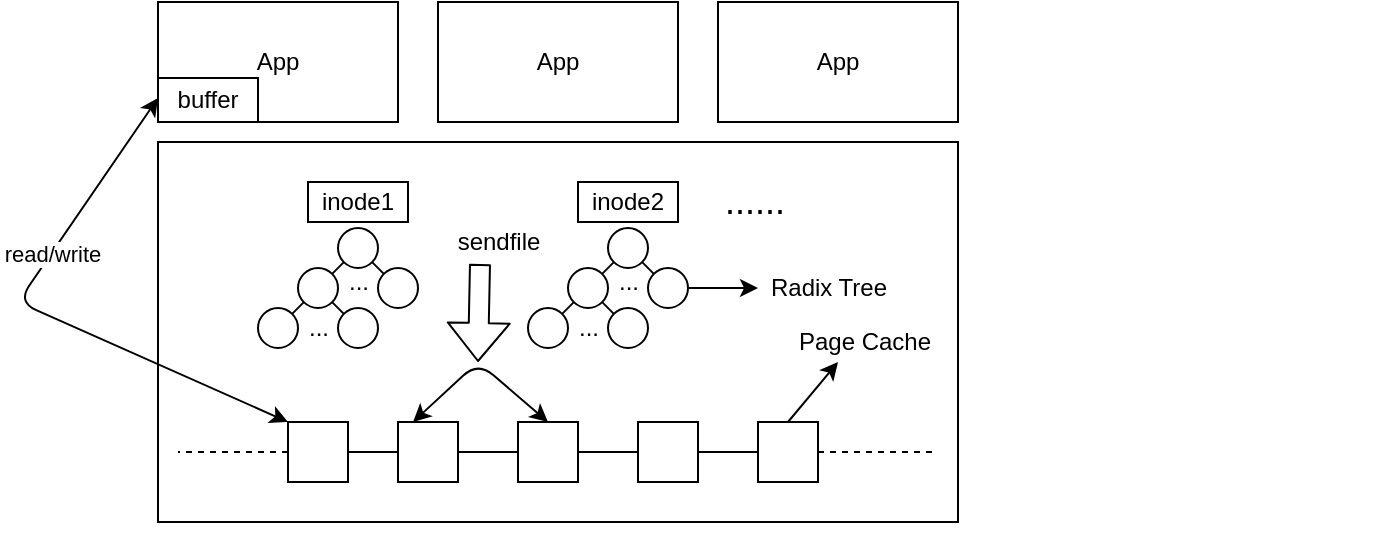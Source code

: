 <mxfile version="13.0.3" type="device"><diagram id="qC8fk-EAOBqab3KJTjfg" name="第 1 页"><mxGraphModel dx="946" dy="680" grid="1" gridSize="10" guides="1" tooltips="1" connect="1" arrows="1" fold="1" page="1" pageScale="1" pageWidth="850" pageHeight="800" math="0" shadow="0"><root><mxCell id="0"/><mxCell id="1" parent="0"/><mxCell id="7bLw91uI9aJUn2XDKr1s-1" value="App" style="rounded=0;whiteSpace=wrap;html=1;" vertex="1" parent="1"><mxGeometry x="200" y="100" width="120" height="60" as="geometry"/></mxCell><mxCell id="7bLw91uI9aJUn2XDKr1s-2" value="App" style="rounded=0;whiteSpace=wrap;html=1;" vertex="1" parent="1"><mxGeometry x="340" y="100" width="120" height="60" as="geometry"/></mxCell><mxCell id="7bLw91uI9aJUn2XDKr1s-3" value="&lt;span style=&quot;font-family: monospace ; font-size: 0px&quot;&gt;%3CmxGraphModel%3E%3Croot%3E%3CmxCell%20id%3D%220%22%2F%3E%3CmxCell%20id%3D%221%22%20parent%3D%220%22%2F%3E%3CmxCell%20id%3D%222%22%20value%3D%22App%22%20style%3D%22rounded%3D0%3BwhiteSpace%3Dwrap%3Bhtml%3D1%3B%22%20vertex%3D%221%22%20parent%3D%221%22%3E%3CmxGeometry%20x%3D%22200%22%20y%3D%22100%22%20width%3D%22120%22%20height%3D%2260%22%20as%3D%22geometry%22%2F%3E%3C%2FmxCell%3E%3C%2Froot%3E%3C%2FmxGraphModel%3E&lt;/span&gt;" style="text;html=1;align=center;verticalAlign=middle;resizable=0;points=[];autosize=1;" vertex="1" parent="1"><mxGeometry x="530" y="128" width="20" height="20" as="geometry"/></mxCell><mxCell id="7bLw91uI9aJUn2XDKr1s-4" value="&lt;span style=&quot;font-family: monospace ; font-size: 0px&quot;&gt;%3CmxGraphModel%3E%3Croot%3E%3CmxCell%20id%3D%220%22%2F%3E%3CmxCell%20id%3D%221%22%20parent%3D%220%22%2F%3E%3CmxCell%20id%3D%222%22%20value%3D%22App%22%20style%3D%22rounded%3D0%3BwhiteSpace%3Dwrap%3Bhtml%3D1%3B%22%20vertex%3D%221%22%20parent%3D%221%22%3E%3CmxGeometry%20x%3D%22200%22%20y%3D%22100%22%20width%3D%22120%22%20height%3D%2260%22%20as%3D%22geometry%22%2F%3E%3C%2FmxCell%3E%3C%2Froot%3E%3C%2FmxGraphModel%3E&lt;/span&gt;" style="text;html=1;align=center;verticalAlign=middle;resizable=0;points=[];autosize=1;" vertex="1" parent="1"><mxGeometry x="463" y="213" width="20" height="20" as="geometry"/></mxCell><mxCell id="7bLw91uI9aJUn2XDKr1s-5" value="App" style="rounded=0;whiteSpace=wrap;html=1;" vertex="1" parent="1"><mxGeometry x="480" y="100" width="120" height="60" as="geometry"/></mxCell><mxCell id="7bLw91uI9aJUn2XDKr1s-22" value="" style="group" vertex="1" connectable="0" parent="1"><mxGeometry x="240" y="190" width="570" height="177" as="geometry"/></mxCell><mxCell id="7bLw91uI9aJUn2XDKr1s-6" value="" style="ellipse;whiteSpace=wrap;html=1;aspect=fixed;" vertex="1" parent="7bLw91uI9aJUn2XDKr1s-22"><mxGeometry x="40" y="23" width="20" height="20" as="geometry"/></mxCell><mxCell id="7bLw91uI9aJUn2XDKr1s-8" value="" style="ellipse;whiteSpace=wrap;html=1;aspect=fixed;" vertex="1" parent="7bLw91uI9aJUn2XDKr1s-22"><mxGeometry x="20" y="43" width="20" height="20" as="geometry"/></mxCell><mxCell id="7bLw91uI9aJUn2XDKr1s-14" style="rounded=0;orthogonalLoop=1;jettySize=auto;html=1;exitX=0;exitY=1;exitDx=0;exitDy=0;entryX=1;entryY=0;entryDx=0;entryDy=0;endArrow=none;endFill=0;" edge="1" parent="7bLw91uI9aJUn2XDKr1s-22" source="7bLw91uI9aJUn2XDKr1s-6" target="7bLw91uI9aJUn2XDKr1s-8"><mxGeometry relative="1" as="geometry"/></mxCell><mxCell id="7bLw91uI9aJUn2XDKr1s-9" value="" style="ellipse;whiteSpace=wrap;html=1;aspect=fixed;" vertex="1" parent="7bLw91uI9aJUn2XDKr1s-22"><mxGeometry x="60" y="43" width="20" height="20" as="geometry"/></mxCell><mxCell id="7bLw91uI9aJUn2XDKr1s-15" style="edgeStyle=none;rounded=0;orthogonalLoop=1;jettySize=auto;html=1;exitX=1;exitY=1;exitDx=0;exitDy=0;entryX=0;entryY=0;entryDx=0;entryDy=0;endArrow=none;endFill=0;" edge="1" parent="7bLw91uI9aJUn2XDKr1s-22" source="7bLw91uI9aJUn2XDKr1s-6" target="7bLw91uI9aJUn2XDKr1s-9"><mxGeometry relative="1" as="geometry"/></mxCell><mxCell id="7bLw91uI9aJUn2XDKr1s-10" value="" style="ellipse;whiteSpace=wrap;html=1;aspect=fixed;" vertex="1" parent="7bLw91uI9aJUn2XDKr1s-22"><mxGeometry y="63" width="20" height="20" as="geometry"/></mxCell><mxCell id="7bLw91uI9aJUn2XDKr1s-16" style="edgeStyle=none;rounded=0;orthogonalLoop=1;jettySize=auto;html=1;exitX=0;exitY=1;exitDx=0;exitDy=0;entryX=1;entryY=0;entryDx=0;entryDy=0;endArrow=none;endFill=0;" edge="1" parent="7bLw91uI9aJUn2XDKr1s-22" source="7bLw91uI9aJUn2XDKr1s-8" target="7bLw91uI9aJUn2XDKr1s-10"><mxGeometry relative="1" as="geometry"/></mxCell><mxCell id="7bLw91uI9aJUn2XDKr1s-11" value="" style="ellipse;whiteSpace=wrap;html=1;aspect=fixed;" vertex="1" parent="7bLw91uI9aJUn2XDKr1s-22"><mxGeometry x="40" y="63" width="20" height="20" as="geometry"/></mxCell><mxCell id="7bLw91uI9aJUn2XDKr1s-17" style="edgeStyle=none;rounded=0;orthogonalLoop=1;jettySize=auto;html=1;exitX=1;exitY=1;exitDx=0;exitDy=0;entryX=0;entryY=0;entryDx=0;entryDy=0;endArrow=none;endFill=0;" edge="1" parent="7bLw91uI9aJUn2XDKr1s-22" source="7bLw91uI9aJUn2XDKr1s-8" target="7bLw91uI9aJUn2XDKr1s-11"><mxGeometry relative="1" as="geometry"/></mxCell><mxCell id="7bLw91uI9aJUn2XDKr1s-18" value="..." style="text;html=1;align=center;verticalAlign=middle;resizable=0;points=[];autosize=1;" vertex="1" parent="7bLw91uI9aJUn2XDKr1s-22"><mxGeometry x="15" y="63" width="30" height="20" as="geometry"/></mxCell><mxCell id="7bLw91uI9aJUn2XDKr1s-19" value="..." style="text;html=1;align=center;verticalAlign=middle;resizable=0;points=[];autosize=1;" vertex="1" parent="7bLw91uI9aJUn2XDKr1s-22"><mxGeometry x="35" y="40" width="30" height="20" as="geometry"/></mxCell><mxCell id="7bLw91uI9aJUn2XDKr1s-20" value="inode1" style="rounded=0;whiteSpace=wrap;html=1;" vertex="1" parent="7bLw91uI9aJUn2XDKr1s-22"><mxGeometry x="25" width="50" height="20" as="geometry"/></mxCell><mxCell id="7bLw91uI9aJUn2XDKr1s-66" value="" style="rounded=0;whiteSpace=wrap;html=1;" vertex="1" parent="7bLw91uI9aJUn2XDKr1s-22"><mxGeometry x="-40" y="-20" width="400" height="190" as="geometry"/></mxCell><mxCell id="7bLw91uI9aJUn2XDKr1s-71" value="" style="group" vertex="1" connectable="0" parent="7bLw91uI9aJUn2XDKr1s-22"><mxGeometry x="10" width="80" height="83" as="geometry"/></mxCell><mxCell id="7bLw91uI9aJUn2XDKr1s-72" value="" style="ellipse;whiteSpace=wrap;html=1;aspect=fixed;" vertex="1" parent="7bLw91uI9aJUn2XDKr1s-71"><mxGeometry x="40" y="23" width="20" height="20" as="geometry"/></mxCell><mxCell id="7bLw91uI9aJUn2XDKr1s-73" value="" style="ellipse;whiteSpace=wrap;html=1;aspect=fixed;" vertex="1" parent="7bLw91uI9aJUn2XDKr1s-71"><mxGeometry x="20" y="43" width="20" height="20" as="geometry"/></mxCell><mxCell id="7bLw91uI9aJUn2XDKr1s-74" style="rounded=0;orthogonalLoop=1;jettySize=auto;html=1;exitX=0;exitY=1;exitDx=0;exitDy=0;entryX=1;entryY=0;entryDx=0;entryDy=0;endArrow=none;endFill=0;" edge="1" parent="7bLw91uI9aJUn2XDKr1s-71" source="7bLw91uI9aJUn2XDKr1s-72" target="7bLw91uI9aJUn2XDKr1s-73"><mxGeometry relative="1" as="geometry"/></mxCell><mxCell id="7bLw91uI9aJUn2XDKr1s-75" value="" style="ellipse;whiteSpace=wrap;html=1;aspect=fixed;" vertex="1" parent="7bLw91uI9aJUn2XDKr1s-71"><mxGeometry x="60" y="43" width="20" height="20" as="geometry"/></mxCell><mxCell id="7bLw91uI9aJUn2XDKr1s-76" style="edgeStyle=none;rounded=0;orthogonalLoop=1;jettySize=auto;html=1;exitX=1;exitY=1;exitDx=0;exitDy=0;entryX=0;entryY=0;entryDx=0;entryDy=0;endArrow=none;endFill=0;" edge="1" parent="7bLw91uI9aJUn2XDKr1s-71" source="7bLw91uI9aJUn2XDKr1s-72" target="7bLw91uI9aJUn2XDKr1s-75"><mxGeometry relative="1" as="geometry"/></mxCell><mxCell id="7bLw91uI9aJUn2XDKr1s-77" value="" style="ellipse;whiteSpace=wrap;html=1;aspect=fixed;" vertex="1" parent="7bLw91uI9aJUn2XDKr1s-71"><mxGeometry y="63" width="20" height="20" as="geometry"/></mxCell><mxCell id="7bLw91uI9aJUn2XDKr1s-78" style="edgeStyle=none;rounded=0;orthogonalLoop=1;jettySize=auto;html=1;exitX=0;exitY=1;exitDx=0;exitDy=0;entryX=1;entryY=0;entryDx=0;entryDy=0;endArrow=none;endFill=0;" edge="1" parent="7bLw91uI9aJUn2XDKr1s-71" source="7bLw91uI9aJUn2XDKr1s-73" target="7bLw91uI9aJUn2XDKr1s-77"><mxGeometry relative="1" as="geometry"/></mxCell><mxCell id="7bLw91uI9aJUn2XDKr1s-79" value="" style="ellipse;whiteSpace=wrap;html=1;aspect=fixed;" vertex="1" parent="7bLw91uI9aJUn2XDKr1s-71"><mxGeometry x="40" y="63" width="20" height="20" as="geometry"/></mxCell><mxCell id="7bLw91uI9aJUn2XDKr1s-80" style="edgeStyle=none;rounded=0;orthogonalLoop=1;jettySize=auto;html=1;exitX=1;exitY=1;exitDx=0;exitDy=0;entryX=0;entryY=0;entryDx=0;entryDy=0;endArrow=none;endFill=0;" edge="1" parent="7bLw91uI9aJUn2XDKr1s-71" source="7bLw91uI9aJUn2XDKr1s-73" target="7bLw91uI9aJUn2XDKr1s-79"><mxGeometry relative="1" as="geometry"/></mxCell><mxCell id="7bLw91uI9aJUn2XDKr1s-81" value="..." style="text;html=1;align=center;verticalAlign=middle;resizable=0;points=[];autosize=1;" vertex="1" parent="7bLw91uI9aJUn2XDKr1s-71"><mxGeometry x="15" y="63" width="30" height="20" as="geometry"/></mxCell><mxCell id="7bLw91uI9aJUn2XDKr1s-82" value="..." style="text;html=1;align=center;verticalAlign=middle;resizable=0;points=[];autosize=1;" vertex="1" parent="7bLw91uI9aJUn2XDKr1s-71"><mxGeometry x="35" y="40" width="30" height="20" as="geometry"/></mxCell><mxCell id="7bLw91uI9aJUn2XDKr1s-83" value="inode1" style="rounded=0;whiteSpace=wrap;html=1;" vertex="1" parent="7bLw91uI9aJUn2XDKr1s-71"><mxGeometry x="25" width="50" height="20" as="geometry"/></mxCell><mxCell id="7bLw91uI9aJUn2XDKr1s-23" value="" style="group" vertex="1" connectable="0" parent="1"><mxGeometry x="385" y="190" width="80" height="83" as="geometry"/></mxCell><mxCell id="7bLw91uI9aJUn2XDKr1s-24" value="" style="ellipse;whiteSpace=wrap;html=1;aspect=fixed;" vertex="1" parent="7bLw91uI9aJUn2XDKr1s-23"><mxGeometry x="40" y="23" width="20" height="20" as="geometry"/></mxCell><mxCell id="7bLw91uI9aJUn2XDKr1s-25" value="" style="ellipse;whiteSpace=wrap;html=1;aspect=fixed;" vertex="1" parent="7bLw91uI9aJUn2XDKr1s-23"><mxGeometry x="20" y="43" width="20" height="20" as="geometry"/></mxCell><mxCell id="7bLw91uI9aJUn2XDKr1s-26" style="rounded=0;orthogonalLoop=1;jettySize=auto;html=1;exitX=0;exitY=1;exitDx=0;exitDy=0;entryX=1;entryY=0;entryDx=0;entryDy=0;endArrow=none;endFill=0;" edge="1" parent="7bLw91uI9aJUn2XDKr1s-23" source="7bLw91uI9aJUn2XDKr1s-24" target="7bLw91uI9aJUn2XDKr1s-25"><mxGeometry relative="1" as="geometry"/></mxCell><mxCell id="7bLw91uI9aJUn2XDKr1s-27" value="" style="ellipse;whiteSpace=wrap;html=1;aspect=fixed;" vertex="1" parent="7bLw91uI9aJUn2XDKr1s-23"><mxGeometry x="60" y="43" width="20" height="20" as="geometry"/></mxCell><mxCell id="7bLw91uI9aJUn2XDKr1s-28" style="edgeStyle=none;rounded=0;orthogonalLoop=1;jettySize=auto;html=1;exitX=1;exitY=1;exitDx=0;exitDy=0;entryX=0;entryY=0;entryDx=0;entryDy=0;endArrow=none;endFill=0;" edge="1" parent="7bLw91uI9aJUn2XDKr1s-23" source="7bLw91uI9aJUn2XDKr1s-24" target="7bLw91uI9aJUn2XDKr1s-27"><mxGeometry relative="1" as="geometry"/></mxCell><mxCell id="7bLw91uI9aJUn2XDKr1s-29" value="" style="ellipse;whiteSpace=wrap;html=1;aspect=fixed;" vertex="1" parent="7bLw91uI9aJUn2XDKr1s-23"><mxGeometry y="63" width="20" height="20" as="geometry"/></mxCell><mxCell id="7bLw91uI9aJUn2XDKr1s-30" style="edgeStyle=none;rounded=0;orthogonalLoop=1;jettySize=auto;html=1;exitX=0;exitY=1;exitDx=0;exitDy=0;entryX=1;entryY=0;entryDx=0;entryDy=0;endArrow=none;endFill=0;" edge="1" parent="7bLw91uI9aJUn2XDKr1s-23" source="7bLw91uI9aJUn2XDKr1s-25" target="7bLw91uI9aJUn2XDKr1s-29"><mxGeometry relative="1" as="geometry"/></mxCell><mxCell id="7bLw91uI9aJUn2XDKr1s-31" value="" style="ellipse;whiteSpace=wrap;html=1;aspect=fixed;" vertex="1" parent="7bLw91uI9aJUn2XDKr1s-23"><mxGeometry x="40" y="63" width="20" height="20" as="geometry"/></mxCell><mxCell id="7bLw91uI9aJUn2XDKr1s-32" style="edgeStyle=none;rounded=0;orthogonalLoop=1;jettySize=auto;html=1;exitX=1;exitY=1;exitDx=0;exitDy=0;entryX=0;entryY=0;entryDx=0;entryDy=0;endArrow=none;endFill=0;" edge="1" parent="7bLw91uI9aJUn2XDKr1s-23" source="7bLw91uI9aJUn2XDKr1s-25" target="7bLw91uI9aJUn2XDKr1s-31"><mxGeometry relative="1" as="geometry"/></mxCell><mxCell id="7bLw91uI9aJUn2XDKr1s-33" value="..." style="text;html=1;align=center;verticalAlign=middle;resizable=0;points=[];autosize=1;" vertex="1" parent="7bLw91uI9aJUn2XDKr1s-23"><mxGeometry x="15" y="63" width="30" height="20" as="geometry"/></mxCell><mxCell id="7bLw91uI9aJUn2XDKr1s-34" value="..." style="text;html=1;align=center;verticalAlign=middle;resizable=0;points=[];autosize=1;" vertex="1" parent="7bLw91uI9aJUn2XDKr1s-23"><mxGeometry x="35" y="40" width="30" height="20" as="geometry"/></mxCell><mxCell id="7bLw91uI9aJUn2XDKr1s-35" value="inode2" style="rounded=0;whiteSpace=wrap;html=1;" vertex="1" parent="7bLw91uI9aJUn2XDKr1s-23"><mxGeometry x="25" width="50" height="20" as="geometry"/></mxCell><mxCell id="7bLw91uI9aJUn2XDKr1s-48" style="edgeStyle=none;rounded=0;orthogonalLoop=1;jettySize=auto;html=1;exitX=1;exitY=0.5;exitDx=0;exitDy=0;entryX=0;entryY=0.5;entryDx=0;entryDy=0;endArrow=none;endFill=0;" edge="1" parent="1" source="7bLw91uI9aJUn2XDKr1s-37" target="7bLw91uI9aJUn2XDKr1s-38"><mxGeometry relative="1" as="geometry"/></mxCell><mxCell id="7bLw91uI9aJUn2XDKr1s-55" style="edgeStyle=none;rounded=0;orthogonalLoop=1;jettySize=auto;html=1;exitX=0;exitY=0.5;exitDx=0;exitDy=0;dashed=1;endArrow=none;endFill=0;" edge="1" parent="1" source="7bLw91uI9aJUn2XDKr1s-37"><mxGeometry relative="1" as="geometry"><mxPoint x="210" y="325" as="targetPoint"/></mxGeometry></mxCell><mxCell id="7bLw91uI9aJUn2XDKr1s-37" value="" style="whiteSpace=wrap;html=1;aspect=fixed;" vertex="1" parent="1"><mxGeometry x="265" y="310" width="30" height="30" as="geometry"/></mxCell><mxCell id="7bLw91uI9aJUn2XDKr1s-49" style="edgeStyle=none;rounded=0;orthogonalLoop=1;jettySize=auto;html=1;exitX=1;exitY=0.5;exitDx=0;exitDy=0;entryX=0;entryY=0.5;entryDx=0;entryDy=0;endArrow=none;endFill=0;" edge="1" parent="1" source="7bLw91uI9aJUn2XDKr1s-38" target="7bLw91uI9aJUn2XDKr1s-39"><mxGeometry relative="1" as="geometry"/></mxCell><mxCell id="7bLw91uI9aJUn2XDKr1s-38" value="" style="whiteSpace=wrap;html=1;aspect=fixed;" vertex="1" parent="1"><mxGeometry x="320" y="310" width="30" height="30" as="geometry"/></mxCell><mxCell id="7bLw91uI9aJUn2XDKr1s-50" style="edgeStyle=none;rounded=0;orthogonalLoop=1;jettySize=auto;html=1;exitX=1;exitY=0.5;exitDx=0;exitDy=0;entryX=0;entryY=0.5;entryDx=0;entryDy=0;endArrow=none;endFill=0;" edge="1" parent="1" source="7bLw91uI9aJUn2XDKr1s-39" target="7bLw91uI9aJUn2XDKr1s-40"><mxGeometry relative="1" as="geometry"/></mxCell><mxCell id="7bLw91uI9aJUn2XDKr1s-39" value="" style="whiteSpace=wrap;html=1;aspect=fixed;" vertex="1" parent="1"><mxGeometry x="380" y="310" width="30" height="30" as="geometry"/></mxCell><mxCell id="7bLw91uI9aJUn2XDKr1s-51" style="edgeStyle=none;rounded=0;orthogonalLoop=1;jettySize=auto;html=1;exitX=1;exitY=0.5;exitDx=0;exitDy=0;entryX=0;entryY=0.5;entryDx=0;entryDy=0;endArrow=none;endFill=0;" edge="1" parent="1" source="7bLw91uI9aJUn2XDKr1s-40" target="7bLw91uI9aJUn2XDKr1s-41"><mxGeometry relative="1" as="geometry"/></mxCell><mxCell id="7bLw91uI9aJUn2XDKr1s-40" value="" style="whiteSpace=wrap;html=1;aspect=fixed;" vertex="1" parent="1"><mxGeometry x="440" y="310" width="30" height="30" as="geometry"/></mxCell><mxCell id="7bLw91uI9aJUn2XDKr1s-54" style="edgeStyle=none;rounded=0;orthogonalLoop=1;jettySize=auto;html=1;exitX=1;exitY=0.5;exitDx=0;exitDy=0;endArrow=none;endFill=0;dashed=1;" edge="1" parent="1" source="7bLw91uI9aJUn2XDKr1s-41"><mxGeometry relative="1" as="geometry"><mxPoint x="590" y="325" as="targetPoint"/></mxGeometry></mxCell><mxCell id="7bLw91uI9aJUn2XDKr1s-59" style="edgeStyle=none;rounded=0;orthogonalLoop=1;jettySize=auto;html=1;exitX=0.5;exitY=0;exitDx=0;exitDy=0;endArrow=classic;endFill=1;" edge="1" parent="1" source="7bLw91uI9aJUn2XDKr1s-41"><mxGeometry relative="1" as="geometry"><mxPoint x="540" y="280" as="targetPoint"/></mxGeometry></mxCell><mxCell id="7bLw91uI9aJUn2XDKr1s-41" value="" style="whiteSpace=wrap;html=1;aspect=fixed;" vertex="1" parent="1"><mxGeometry x="500" y="310" width="30" height="30" as="geometry"/></mxCell><mxCell id="7bLw91uI9aJUn2XDKr1s-56" value="sendfile" style="text;html=1;align=center;verticalAlign=middle;resizable=0;points=[];autosize=1;" vertex="1" parent="1"><mxGeometry x="340" y="210" width="60" height="20" as="geometry"/></mxCell><mxCell id="7bLw91uI9aJUn2XDKr1s-57" value="" style="endArrow=classic;startArrow=classic;html=1;entryX=0.5;entryY=0;entryDx=0;entryDy=0;exitX=0.25;exitY=0;exitDx=0;exitDy=0;" edge="1" parent="1" source="7bLw91uI9aJUn2XDKr1s-38" target="7bLw91uI9aJUn2XDKr1s-39"><mxGeometry width="50" height="50" relative="1" as="geometry"><mxPoint x="325" y="303" as="sourcePoint"/><mxPoint x="390" y="303" as="targetPoint"/><Array as="points"><mxPoint x="360" y="280"/></Array></mxGeometry></mxCell><mxCell id="7bLw91uI9aJUn2XDKr1s-58" value="" style="shape=flexArrow;endArrow=classic;html=1;exitX=0.35;exitY=1.05;exitDx=0;exitDy=0;exitPerimeter=0;" edge="1" parent="1" source="7bLw91uI9aJUn2XDKr1s-56"><mxGeometry width="50" height="50" relative="1" as="geometry"><mxPoint x="360" y="250" as="sourcePoint"/><mxPoint x="360" y="280" as="targetPoint"/></mxGeometry></mxCell><mxCell id="7bLw91uI9aJUn2XDKr1s-60" value="Page Cache" style="text;html=1;align=center;verticalAlign=middle;resizable=0;points=[];autosize=1;" vertex="1" parent="1"><mxGeometry x="513" y="260" width="80" height="20" as="geometry"/></mxCell><mxCell id="7bLw91uI9aJUn2XDKr1s-63" style="edgeStyle=none;rounded=0;orthogonalLoop=1;jettySize=auto;html=1;exitX=1;exitY=0.5;exitDx=0;exitDy=0;endArrow=classic;endFill=1;" edge="1" parent="1" source="7bLw91uI9aJUn2XDKr1s-27"><mxGeometry relative="1" as="geometry"><mxPoint x="500" y="243" as="targetPoint"/></mxGeometry></mxCell><mxCell id="7bLw91uI9aJUn2XDKr1s-64" value="Radix Tree" style="text;html=1;align=center;verticalAlign=middle;resizable=0;points=[];autosize=1;" vertex="1" parent="1"><mxGeometry x="500" y="233" width="70" height="20" as="geometry"/></mxCell><mxCell id="7bLw91uI9aJUn2XDKr1s-65" value="&lt;font style=&quot;font-size: 18px&quot;&gt;...&lt;/font&gt;&lt;span style=&quot;font-size: 18px&quot;&gt;...&lt;/span&gt;" style="text;html=1;align=center;verticalAlign=middle;resizable=0;points=[];autosize=1;" vertex="1" parent="1"><mxGeometry x="473" y="190" width="50" height="20" as="geometry"/></mxCell><mxCell id="7bLw91uI9aJUn2XDKr1s-67" value="buffer" style="rounded=0;whiteSpace=wrap;html=1;" vertex="1" parent="1"><mxGeometry x="200" y="138" width="50" height="22" as="geometry"/></mxCell><mxCell id="7bLw91uI9aJUn2XDKr1s-68" value="" style="endArrow=classic;startArrow=classic;html=1;exitX=0;exitY=0;exitDx=0;exitDy=0;jumpStyle=arc;jumpSize=16;" edge="1" parent="1" source="7bLw91uI9aJUn2XDKr1s-37"><mxGeometry width="50" height="50" relative="1" as="geometry"><mxPoint x="150" y="198" as="sourcePoint"/><mxPoint x="200" y="148" as="targetPoint"/><Array as="points"><mxPoint x="130" y="250"/></Array></mxGeometry></mxCell><mxCell id="7bLw91uI9aJUn2XDKr1s-70" value="read/write" style="edgeLabel;html=1;align=center;verticalAlign=middle;resizable=0;points=[];" vertex="1" connectable="0" parent="7bLw91uI9aJUn2XDKr1s-68"><mxGeometry x="0.046" y="-29" relative="1" as="geometry"><mxPoint as="offset"/></mxGeometry></mxCell></root></mxGraphModel></diagram></mxfile>